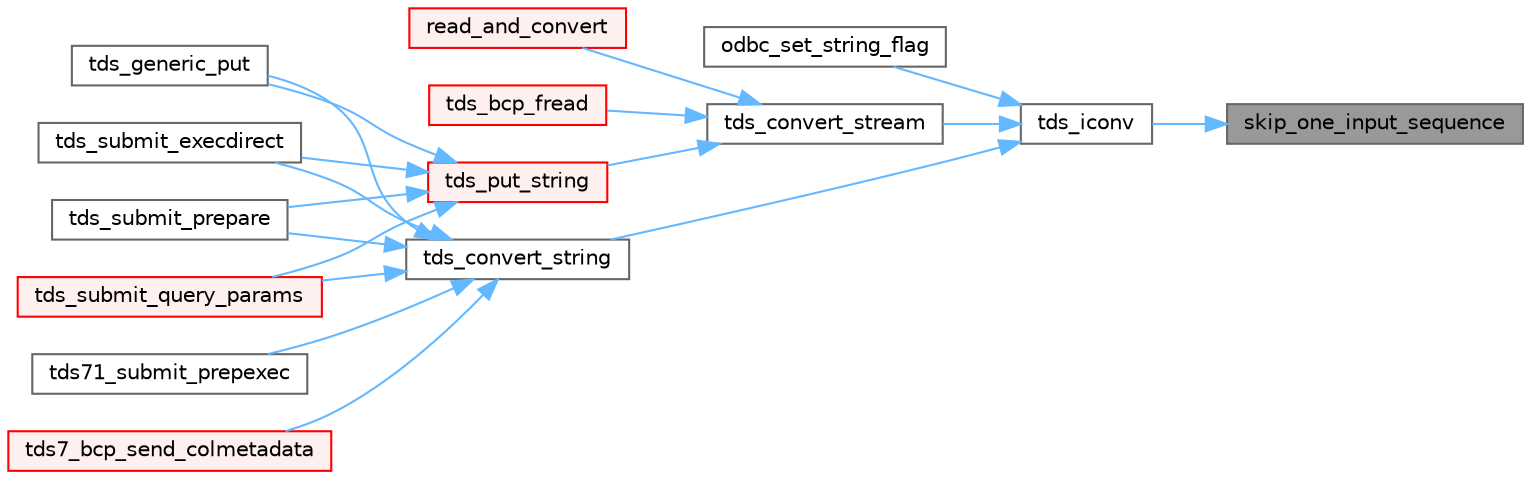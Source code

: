 digraph "skip_one_input_sequence"
{
 // LATEX_PDF_SIZE
  bgcolor="transparent";
  edge [fontname=Helvetica,fontsize=10,labelfontname=Helvetica,labelfontsize=10];
  node [fontname=Helvetica,fontsize=10,shape=box,height=0.2,width=0.4];
  rankdir="RL";
  Node1 [id="Node000001",label="skip_one_input_sequence",height=0.2,width=0.4,color="gray40", fillcolor="grey60", style="filled", fontcolor="black",tooltip="Move the input sequence pointer to the next valid position."];
  Node1 -> Node2 [id="edge1_Node000001_Node000002",dir="back",color="steelblue1",style="solid",tooltip=" "];
  Node2 [id="Node000002",label="tds_iconv",height=0.2,width=0.4,color="grey40", fillcolor="white", style="filled",URL="$a00576.html#ga87db49044919f1bc84c0ff5e9ab00304",tooltip="Wrapper around iconv(3)."];
  Node2 -> Node3 [id="edge2_Node000002_Node000003",dir="back",color="steelblue1",style="solid",tooltip=" "];
  Node3 [id="Node000003",label="odbc_set_string_flag",height=0.2,width=0.4,color="grey40", fillcolor="white", style="filled",URL="$a00572.html#gadba4490bf3183799a70c9e2f44fab331",tooltip="Copy a string to client setting size according to ODBC convenction."];
  Node2 -> Node4 [id="edge3_Node000002_Node000004",dir="back",color="steelblue1",style="solid",tooltip=" "];
  Node4 [id="Node000004",label="tds_convert_stream",height=0.2,width=0.4,color="grey40", fillcolor="white", style="filled",URL="$a01467.html#a9d8eb43a81ff58ab423dce0ce95b9564",tooltip="Reads and writes from a stream converting characters."];
  Node4 -> Node5 [id="edge4_Node000004_Node000005",dir="back",color="steelblue1",style="solid",tooltip=" "];
  Node5 [id="Node000005",label="read_and_convert",height=0.2,width=0.4,color="red", fillcolor="#FFF0F0", style="filled",URL="$a00579.html#ga676c4dee6522815b16fdc8e448e43590",tooltip="For UTF-8 and similar, tds_iconv() may encounter a partial sequence when the chunk boundary is not al..."];
  Node4 -> Node65 [id="edge5_Node000004_Node000065",dir="back",color="steelblue1",style="solid",tooltip=" "];
  Node65 [id="Node000065",label="tds_bcp_fread",height=0.2,width=0.4,color="red", fillcolor="#FFF0F0", style="filled",URL="$a00251.html#a86ac92bd8a3c61a413d27150ec9bc202",tooltip="Read a data file, passing the data through iconv()."];
  Node4 -> Node67 [id="edge6_Node000004_Node000067",dir="back",color="steelblue1",style="solid",tooltip=" "];
  Node67 [id="Node000067",label="tds_put_string",height=0.2,width=0.4,color="red", fillcolor="#FFF0F0", style="filled",URL="$a00579.html#ga1fcaf8d488cc1390f106ce3ad0bf37b4",tooltip="Output a string to wire automatic translate string to unicode if needed."];
  Node67 -> Node63 [id="edge7_Node000067_Node000063",dir="back",color="steelblue1",style="solid",tooltip=" "];
  Node63 [id="Node000063",label="tds_generic_put",height=0.2,width=0.4,color="grey40", fillcolor="white", style="filled",URL="$a00260.html#a84e17808683ba2dd956e811a42e23176",tooltip="Write data to wire."];
  Node67 -> Node73 [id="edge8_Node000067_Node000073",dir="back",color="steelblue1",style="solid",tooltip=" "];
  Node73 [id="Node000073",label="tds_submit_execdirect",height=0.2,width=0.4,color="grey40", fillcolor="white", style="filled",URL="$a00578.html#gae603aed795a4c5bb26ab159a11256996",tooltip="Submit a prepared query with parameters."];
  Node67 -> Node74 [id="edge9_Node000067_Node000074",dir="back",color="steelblue1",style="solid",tooltip=" "];
  Node74 [id="Node000074",label="tds_submit_prepare",height=0.2,width=0.4,color="grey40", fillcolor="white", style="filled",URL="$a00578.html#ga74eb08c3a1c85be8ac9db428842c8b9d",tooltip="Creates a temporary stored procedure in the server."];
  Node67 -> Node75 [id="edge10_Node000067_Node000075",dir="back",color="steelblue1",style="solid",tooltip=" "];
  Node75 [id="Node000075",label="tds_submit_query_params",height=0.2,width=0.4,color="red", fillcolor="#FFF0F0", style="filled",URL="$a00578.html#ga95e0fccedc459a4404f496eec74a369a",tooltip="Sends a language string to the database server for processing."];
  Node2 -> Node93 [id="edge11_Node000002_Node000093",dir="back",color="steelblue1",style="solid",tooltip=" "];
  Node93 [id="Node000093",label="tds_convert_string",height=0.2,width=0.4,color="grey40", fillcolor="white", style="filled",URL="$a00578.html#gad5b76c688898b86984d09628f030d01c",tooltip="Convert a string in an allocated buffer."];
  Node93 -> Node72 [id="edge12_Node000093_Node000072",dir="back",color="steelblue1",style="solid",tooltip=" "];
  Node72 [id="Node000072",label="tds71_submit_prepexec",height=0.2,width=0.4,color="grey40", fillcolor="white", style="filled",URL="$a00578.html#ga08877c101704bebe4fa57e0849dc272d",tooltip="Creates a temporary stored procedure in the server and execute it."];
  Node93 -> Node94 [id="edge13_Node000093_Node000094",dir="back",color="steelblue1",style="solid",tooltip=" "];
  Node94 [id="Node000094",label="tds7_bcp_send_colmetadata",height=0.2,width=0.4,color="red", fillcolor="#FFF0F0", style="filled",URL="$a00251.html#a4daaa551e54dbd978650e2eef89e09ff",tooltip="Send BCP metadata to server."];
  Node93 -> Node63 [id="edge14_Node000093_Node000063",dir="back",color="steelblue1",style="solid",tooltip=" "];
  Node93 -> Node73 [id="edge15_Node000093_Node000073",dir="back",color="steelblue1",style="solid",tooltip=" "];
  Node93 -> Node74 [id="edge16_Node000093_Node000074",dir="back",color="steelblue1",style="solid",tooltip=" "];
  Node93 -> Node75 [id="edge17_Node000093_Node000075",dir="back",color="steelblue1",style="solid",tooltip=" "];
}
